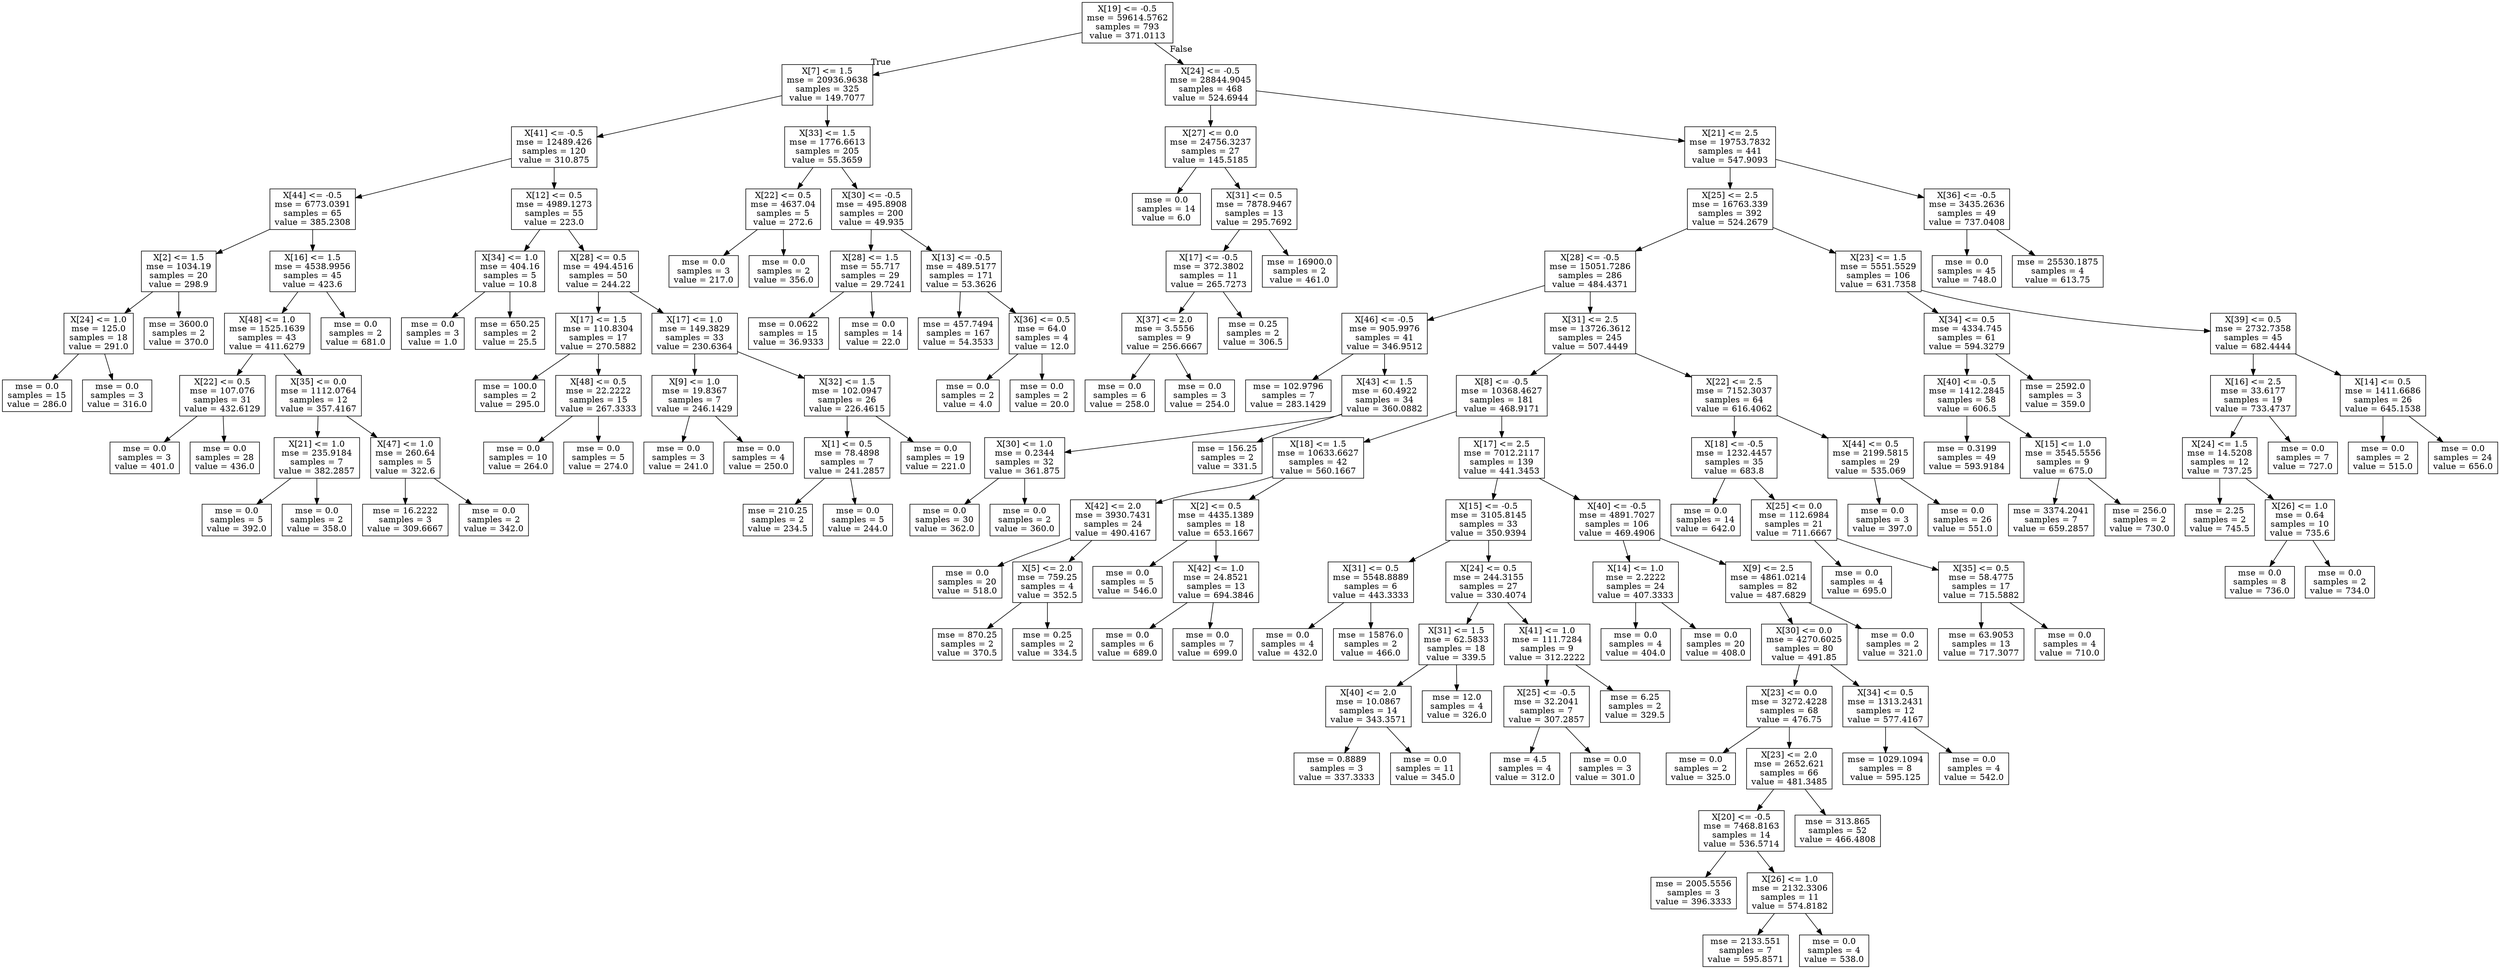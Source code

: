 digraph Tree {
node [shape=box] ;
0 [label="X[19] <= -0.5\nmse = 59614.5762\nsamples = 793\nvalue = 371.0113"] ;
1 [label="X[7] <= 1.5\nmse = 20936.9638\nsamples = 325\nvalue = 149.7077"] ;
0 -> 1 [labeldistance=2.5, labelangle=45, headlabel="True"] ;
2 [label="X[41] <= -0.5\nmse = 12489.426\nsamples = 120\nvalue = 310.875"] ;
1 -> 2 ;
3 [label="X[44] <= -0.5\nmse = 6773.0391\nsamples = 65\nvalue = 385.2308"] ;
2 -> 3 ;
4 [label="X[2] <= 1.5\nmse = 1034.19\nsamples = 20\nvalue = 298.9"] ;
3 -> 4 ;
5 [label="X[24] <= 1.0\nmse = 125.0\nsamples = 18\nvalue = 291.0"] ;
4 -> 5 ;
6 [label="mse = 0.0\nsamples = 15\nvalue = 286.0"] ;
5 -> 6 ;
7 [label="mse = 0.0\nsamples = 3\nvalue = 316.0"] ;
5 -> 7 ;
8 [label="mse = 3600.0\nsamples = 2\nvalue = 370.0"] ;
4 -> 8 ;
9 [label="X[16] <= 1.5\nmse = 4538.9956\nsamples = 45\nvalue = 423.6"] ;
3 -> 9 ;
10 [label="X[48] <= 1.0\nmse = 1525.1639\nsamples = 43\nvalue = 411.6279"] ;
9 -> 10 ;
11 [label="X[22] <= 0.5\nmse = 107.076\nsamples = 31\nvalue = 432.6129"] ;
10 -> 11 ;
12 [label="mse = 0.0\nsamples = 3\nvalue = 401.0"] ;
11 -> 12 ;
13 [label="mse = 0.0\nsamples = 28\nvalue = 436.0"] ;
11 -> 13 ;
14 [label="X[35] <= 0.0\nmse = 1112.0764\nsamples = 12\nvalue = 357.4167"] ;
10 -> 14 ;
15 [label="X[21] <= 1.0\nmse = 235.9184\nsamples = 7\nvalue = 382.2857"] ;
14 -> 15 ;
16 [label="mse = 0.0\nsamples = 5\nvalue = 392.0"] ;
15 -> 16 ;
17 [label="mse = 0.0\nsamples = 2\nvalue = 358.0"] ;
15 -> 17 ;
18 [label="X[47] <= 1.0\nmse = 260.64\nsamples = 5\nvalue = 322.6"] ;
14 -> 18 ;
19 [label="mse = 16.2222\nsamples = 3\nvalue = 309.6667"] ;
18 -> 19 ;
20 [label="mse = 0.0\nsamples = 2\nvalue = 342.0"] ;
18 -> 20 ;
21 [label="mse = 0.0\nsamples = 2\nvalue = 681.0"] ;
9 -> 21 ;
22 [label="X[12] <= 0.5\nmse = 4989.1273\nsamples = 55\nvalue = 223.0"] ;
2 -> 22 ;
23 [label="X[34] <= 1.0\nmse = 404.16\nsamples = 5\nvalue = 10.8"] ;
22 -> 23 ;
24 [label="mse = 0.0\nsamples = 3\nvalue = 1.0"] ;
23 -> 24 ;
25 [label="mse = 650.25\nsamples = 2\nvalue = 25.5"] ;
23 -> 25 ;
26 [label="X[28] <= 0.5\nmse = 494.4516\nsamples = 50\nvalue = 244.22"] ;
22 -> 26 ;
27 [label="X[17] <= 1.5\nmse = 110.8304\nsamples = 17\nvalue = 270.5882"] ;
26 -> 27 ;
28 [label="mse = 100.0\nsamples = 2\nvalue = 295.0"] ;
27 -> 28 ;
29 [label="X[48] <= 0.5\nmse = 22.2222\nsamples = 15\nvalue = 267.3333"] ;
27 -> 29 ;
30 [label="mse = 0.0\nsamples = 10\nvalue = 264.0"] ;
29 -> 30 ;
31 [label="mse = 0.0\nsamples = 5\nvalue = 274.0"] ;
29 -> 31 ;
32 [label="X[17] <= 1.0\nmse = 149.3829\nsamples = 33\nvalue = 230.6364"] ;
26 -> 32 ;
33 [label="X[9] <= 1.0\nmse = 19.8367\nsamples = 7\nvalue = 246.1429"] ;
32 -> 33 ;
34 [label="mse = 0.0\nsamples = 3\nvalue = 241.0"] ;
33 -> 34 ;
35 [label="mse = 0.0\nsamples = 4\nvalue = 250.0"] ;
33 -> 35 ;
36 [label="X[32] <= 1.5\nmse = 102.0947\nsamples = 26\nvalue = 226.4615"] ;
32 -> 36 ;
37 [label="X[1] <= 0.5\nmse = 78.4898\nsamples = 7\nvalue = 241.2857"] ;
36 -> 37 ;
38 [label="mse = 210.25\nsamples = 2\nvalue = 234.5"] ;
37 -> 38 ;
39 [label="mse = 0.0\nsamples = 5\nvalue = 244.0"] ;
37 -> 39 ;
40 [label="mse = 0.0\nsamples = 19\nvalue = 221.0"] ;
36 -> 40 ;
41 [label="X[33] <= 1.5\nmse = 1776.6613\nsamples = 205\nvalue = 55.3659"] ;
1 -> 41 ;
42 [label="X[22] <= 0.5\nmse = 4637.04\nsamples = 5\nvalue = 272.6"] ;
41 -> 42 ;
43 [label="mse = 0.0\nsamples = 3\nvalue = 217.0"] ;
42 -> 43 ;
44 [label="mse = 0.0\nsamples = 2\nvalue = 356.0"] ;
42 -> 44 ;
45 [label="X[30] <= -0.5\nmse = 495.8908\nsamples = 200\nvalue = 49.935"] ;
41 -> 45 ;
46 [label="X[28] <= 1.5\nmse = 55.717\nsamples = 29\nvalue = 29.7241"] ;
45 -> 46 ;
47 [label="mse = 0.0622\nsamples = 15\nvalue = 36.9333"] ;
46 -> 47 ;
48 [label="mse = 0.0\nsamples = 14\nvalue = 22.0"] ;
46 -> 48 ;
49 [label="X[13] <= -0.5\nmse = 489.5177\nsamples = 171\nvalue = 53.3626"] ;
45 -> 49 ;
50 [label="mse = 457.7494\nsamples = 167\nvalue = 54.3533"] ;
49 -> 50 ;
51 [label="X[36] <= 0.5\nmse = 64.0\nsamples = 4\nvalue = 12.0"] ;
49 -> 51 ;
52 [label="mse = 0.0\nsamples = 2\nvalue = 4.0"] ;
51 -> 52 ;
53 [label="mse = 0.0\nsamples = 2\nvalue = 20.0"] ;
51 -> 53 ;
54 [label="X[24] <= -0.5\nmse = 28844.9045\nsamples = 468\nvalue = 524.6944"] ;
0 -> 54 [labeldistance=2.5, labelangle=-45, headlabel="False"] ;
55 [label="X[27] <= 0.0\nmse = 24756.3237\nsamples = 27\nvalue = 145.5185"] ;
54 -> 55 ;
56 [label="mse = 0.0\nsamples = 14\nvalue = 6.0"] ;
55 -> 56 ;
57 [label="X[31] <= 0.5\nmse = 7878.9467\nsamples = 13\nvalue = 295.7692"] ;
55 -> 57 ;
58 [label="X[17] <= -0.5\nmse = 372.3802\nsamples = 11\nvalue = 265.7273"] ;
57 -> 58 ;
59 [label="X[37] <= 2.0\nmse = 3.5556\nsamples = 9\nvalue = 256.6667"] ;
58 -> 59 ;
60 [label="mse = 0.0\nsamples = 6\nvalue = 258.0"] ;
59 -> 60 ;
61 [label="mse = 0.0\nsamples = 3\nvalue = 254.0"] ;
59 -> 61 ;
62 [label="mse = 0.25\nsamples = 2\nvalue = 306.5"] ;
58 -> 62 ;
63 [label="mse = 16900.0\nsamples = 2\nvalue = 461.0"] ;
57 -> 63 ;
64 [label="X[21] <= 2.5\nmse = 19753.7832\nsamples = 441\nvalue = 547.9093"] ;
54 -> 64 ;
65 [label="X[25] <= 2.5\nmse = 16763.339\nsamples = 392\nvalue = 524.2679"] ;
64 -> 65 ;
66 [label="X[28] <= -0.5\nmse = 15051.7286\nsamples = 286\nvalue = 484.4371"] ;
65 -> 66 ;
67 [label="X[46] <= -0.5\nmse = 905.9976\nsamples = 41\nvalue = 346.9512"] ;
66 -> 67 ;
68 [label="mse = 102.9796\nsamples = 7\nvalue = 283.1429"] ;
67 -> 68 ;
69 [label="X[43] <= 1.5\nmse = 60.4922\nsamples = 34\nvalue = 360.0882"] ;
67 -> 69 ;
70 [label="X[30] <= 1.0\nmse = 0.2344\nsamples = 32\nvalue = 361.875"] ;
69 -> 70 ;
71 [label="mse = 0.0\nsamples = 30\nvalue = 362.0"] ;
70 -> 71 ;
72 [label="mse = 0.0\nsamples = 2\nvalue = 360.0"] ;
70 -> 72 ;
73 [label="mse = 156.25\nsamples = 2\nvalue = 331.5"] ;
69 -> 73 ;
74 [label="X[31] <= 2.5\nmse = 13726.3612\nsamples = 245\nvalue = 507.4449"] ;
66 -> 74 ;
75 [label="X[8] <= -0.5\nmse = 10368.4627\nsamples = 181\nvalue = 468.9171"] ;
74 -> 75 ;
76 [label="X[18] <= 1.5\nmse = 10633.6627\nsamples = 42\nvalue = 560.1667"] ;
75 -> 76 ;
77 [label="X[42] <= 2.0\nmse = 3930.7431\nsamples = 24\nvalue = 490.4167"] ;
76 -> 77 ;
78 [label="mse = 0.0\nsamples = 20\nvalue = 518.0"] ;
77 -> 78 ;
79 [label="X[5] <= 2.0\nmse = 759.25\nsamples = 4\nvalue = 352.5"] ;
77 -> 79 ;
80 [label="mse = 870.25\nsamples = 2\nvalue = 370.5"] ;
79 -> 80 ;
81 [label="mse = 0.25\nsamples = 2\nvalue = 334.5"] ;
79 -> 81 ;
82 [label="X[2] <= 0.5\nmse = 4435.1389\nsamples = 18\nvalue = 653.1667"] ;
76 -> 82 ;
83 [label="mse = 0.0\nsamples = 5\nvalue = 546.0"] ;
82 -> 83 ;
84 [label="X[42] <= 1.0\nmse = 24.8521\nsamples = 13\nvalue = 694.3846"] ;
82 -> 84 ;
85 [label="mse = 0.0\nsamples = 6\nvalue = 689.0"] ;
84 -> 85 ;
86 [label="mse = 0.0\nsamples = 7\nvalue = 699.0"] ;
84 -> 86 ;
87 [label="X[17] <= 2.5\nmse = 7012.2117\nsamples = 139\nvalue = 441.3453"] ;
75 -> 87 ;
88 [label="X[15] <= -0.5\nmse = 3105.8145\nsamples = 33\nvalue = 350.9394"] ;
87 -> 88 ;
89 [label="X[31] <= 0.5\nmse = 5548.8889\nsamples = 6\nvalue = 443.3333"] ;
88 -> 89 ;
90 [label="mse = 0.0\nsamples = 4\nvalue = 432.0"] ;
89 -> 90 ;
91 [label="mse = 15876.0\nsamples = 2\nvalue = 466.0"] ;
89 -> 91 ;
92 [label="X[24] <= 0.5\nmse = 244.3155\nsamples = 27\nvalue = 330.4074"] ;
88 -> 92 ;
93 [label="X[31] <= 1.5\nmse = 62.5833\nsamples = 18\nvalue = 339.5"] ;
92 -> 93 ;
94 [label="X[40] <= 2.0\nmse = 10.0867\nsamples = 14\nvalue = 343.3571"] ;
93 -> 94 ;
95 [label="mse = 0.8889\nsamples = 3\nvalue = 337.3333"] ;
94 -> 95 ;
96 [label="mse = 0.0\nsamples = 11\nvalue = 345.0"] ;
94 -> 96 ;
97 [label="mse = 12.0\nsamples = 4\nvalue = 326.0"] ;
93 -> 97 ;
98 [label="X[41] <= 1.0\nmse = 111.7284\nsamples = 9\nvalue = 312.2222"] ;
92 -> 98 ;
99 [label="X[25] <= -0.5\nmse = 32.2041\nsamples = 7\nvalue = 307.2857"] ;
98 -> 99 ;
100 [label="mse = 4.5\nsamples = 4\nvalue = 312.0"] ;
99 -> 100 ;
101 [label="mse = 0.0\nsamples = 3\nvalue = 301.0"] ;
99 -> 101 ;
102 [label="mse = 6.25\nsamples = 2\nvalue = 329.5"] ;
98 -> 102 ;
103 [label="X[40] <= -0.5\nmse = 4891.7027\nsamples = 106\nvalue = 469.4906"] ;
87 -> 103 ;
104 [label="X[14] <= 1.0\nmse = 2.2222\nsamples = 24\nvalue = 407.3333"] ;
103 -> 104 ;
105 [label="mse = 0.0\nsamples = 4\nvalue = 404.0"] ;
104 -> 105 ;
106 [label="mse = 0.0\nsamples = 20\nvalue = 408.0"] ;
104 -> 106 ;
107 [label="X[9] <= 2.5\nmse = 4861.0214\nsamples = 82\nvalue = 487.6829"] ;
103 -> 107 ;
108 [label="X[30] <= 0.0\nmse = 4270.6025\nsamples = 80\nvalue = 491.85"] ;
107 -> 108 ;
109 [label="X[23] <= 0.0\nmse = 3272.4228\nsamples = 68\nvalue = 476.75"] ;
108 -> 109 ;
110 [label="mse = 0.0\nsamples = 2\nvalue = 325.0"] ;
109 -> 110 ;
111 [label="X[23] <= 2.0\nmse = 2652.621\nsamples = 66\nvalue = 481.3485"] ;
109 -> 111 ;
112 [label="X[20] <= -0.5\nmse = 7468.8163\nsamples = 14\nvalue = 536.5714"] ;
111 -> 112 ;
113 [label="mse = 2005.5556\nsamples = 3\nvalue = 396.3333"] ;
112 -> 113 ;
114 [label="X[26] <= 1.0\nmse = 2132.3306\nsamples = 11\nvalue = 574.8182"] ;
112 -> 114 ;
115 [label="mse = 2133.551\nsamples = 7\nvalue = 595.8571"] ;
114 -> 115 ;
116 [label="mse = 0.0\nsamples = 4\nvalue = 538.0"] ;
114 -> 116 ;
117 [label="mse = 313.865\nsamples = 52\nvalue = 466.4808"] ;
111 -> 117 ;
118 [label="X[34] <= 0.5\nmse = 1313.2431\nsamples = 12\nvalue = 577.4167"] ;
108 -> 118 ;
119 [label="mse = 1029.1094\nsamples = 8\nvalue = 595.125"] ;
118 -> 119 ;
120 [label="mse = 0.0\nsamples = 4\nvalue = 542.0"] ;
118 -> 120 ;
121 [label="mse = 0.0\nsamples = 2\nvalue = 321.0"] ;
107 -> 121 ;
122 [label="X[22] <= 2.5\nmse = 7152.3037\nsamples = 64\nvalue = 616.4062"] ;
74 -> 122 ;
123 [label="X[18] <= -0.5\nmse = 1232.4457\nsamples = 35\nvalue = 683.8"] ;
122 -> 123 ;
124 [label="mse = 0.0\nsamples = 14\nvalue = 642.0"] ;
123 -> 124 ;
125 [label="X[25] <= 0.0\nmse = 112.6984\nsamples = 21\nvalue = 711.6667"] ;
123 -> 125 ;
126 [label="mse = 0.0\nsamples = 4\nvalue = 695.0"] ;
125 -> 126 ;
127 [label="X[35] <= 0.5\nmse = 58.4775\nsamples = 17\nvalue = 715.5882"] ;
125 -> 127 ;
128 [label="mse = 63.9053\nsamples = 13\nvalue = 717.3077"] ;
127 -> 128 ;
129 [label="mse = 0.0\nsamples = 4\nvalue = 710.0"] ;
127 -> 129 ;
130 [label="X[44] <= 0.5\nmse = 2199.5815\nsamples = 29\nvalue = 535.069"] ;
122 -> 130 ;
131 [label="mse = 0.0\nsamples = 3\nvalue = 397.0"] ;
130 -> 131 ;
132 [label="mse = 0.0\nsamples = 26\nvalue = 551.0"] ;
130 -> 132 ;
133 [label="X[23] <= 1.5\nmse = 5551.5529\nsamples = 106\nvalue = 631.7358"] ;
65 -> 133 ;
134 [label="X[34] <= 0.5\nmse = 4334.745\nsamples = 61\nvalue = 594.3279"] ;
133 -> 134 ;
135 [label="X[40] <= -0.5\nmse = 1412.2845\nsamples = 58\nvalue = 606.5"] ;
134 -> 135 ;
136 [label="mse = 0.3199\nsamples = 49\nvalue = 593.9184"] ;
135 -> 136 ;
137 [label="X[15] <= 1.0\nmse = 3545.5556\nsamples = 9\nvalue = 675.0"] ;
135 -> 137 ;
138 [label="mse = 3374.2041\nsamples = 7\nvalue = 659.2857"] ;
137 -> 138 ;
139 [label="mse = 256.0\nsamples = 2\nvalue = 730.0"] ;
137 -> 139 ;
140 [label="mse = 2592.0\nsamples = 3\nvalue = 359.0"] ;
134 -> 140 ;
141 [label="X[39] <= 0.5\nmse = 2732.7358\nsamples = 45\nvalue = 682.4444"] ;
133 -> 141 ;
142 [label="X[16] <= 2.5\nmse = 33.6177\nsamples = 19\nvalue = 733.4737"] ;
141 -> 142 ;
143 [label="X[24] <= 1.5\nmse = 14.5208\nsamples = 12\nvalue = 737.25"] ;
142 -> 143 ;
144 [label="mse = 2.25\nsamples = 2\nvalue = 745.5"] ;
143 -> 144 ;
145 [label="X[26] <= 1.0\nmse = 0.64\nsamples = 10\nvalue = 735.6"] ;
143 -> 145 ;
146 [label="mse = 0.0\nsamples = 8\nvalue = 736.0"] ;
145 -> 146 ;
147 [label="mse = 0.0\nsamples = 2\nvalue = 734.0"] ;
145 -> 147 ;
148 [label="mse = 0.0\nsamples = 7\nvalue = 727.0"] ;
142 -> 148 ;
149 [label="X[14] <= 0.5\nmse = 1411.6686\nsamples = 26\nvalue = 645.1538"] ;
141 -> 149 ;
150 [label="mse = 0.0\nsamples = 2\nvalue = 515.0"] ;
149 -> 150 ;
151 [label="mse = 0.0\nsamples = 24\nvalue = 656.0"] ;
149 -> 151 ;
152 [label="X[36] <= -0.5\nmse = 3435.2636\nsamples = 49\nvalue = 737.0408"] ;
64 -> 152 ;
153 [label="mse = 0.0\nsamples = 45\nvalue = 748.0"] ;
152 -> 153 ;
154 [label="mse = 25530.1875\nsamples = 4\nvalue = 613.75"] ;
152 -> 154 ;
}